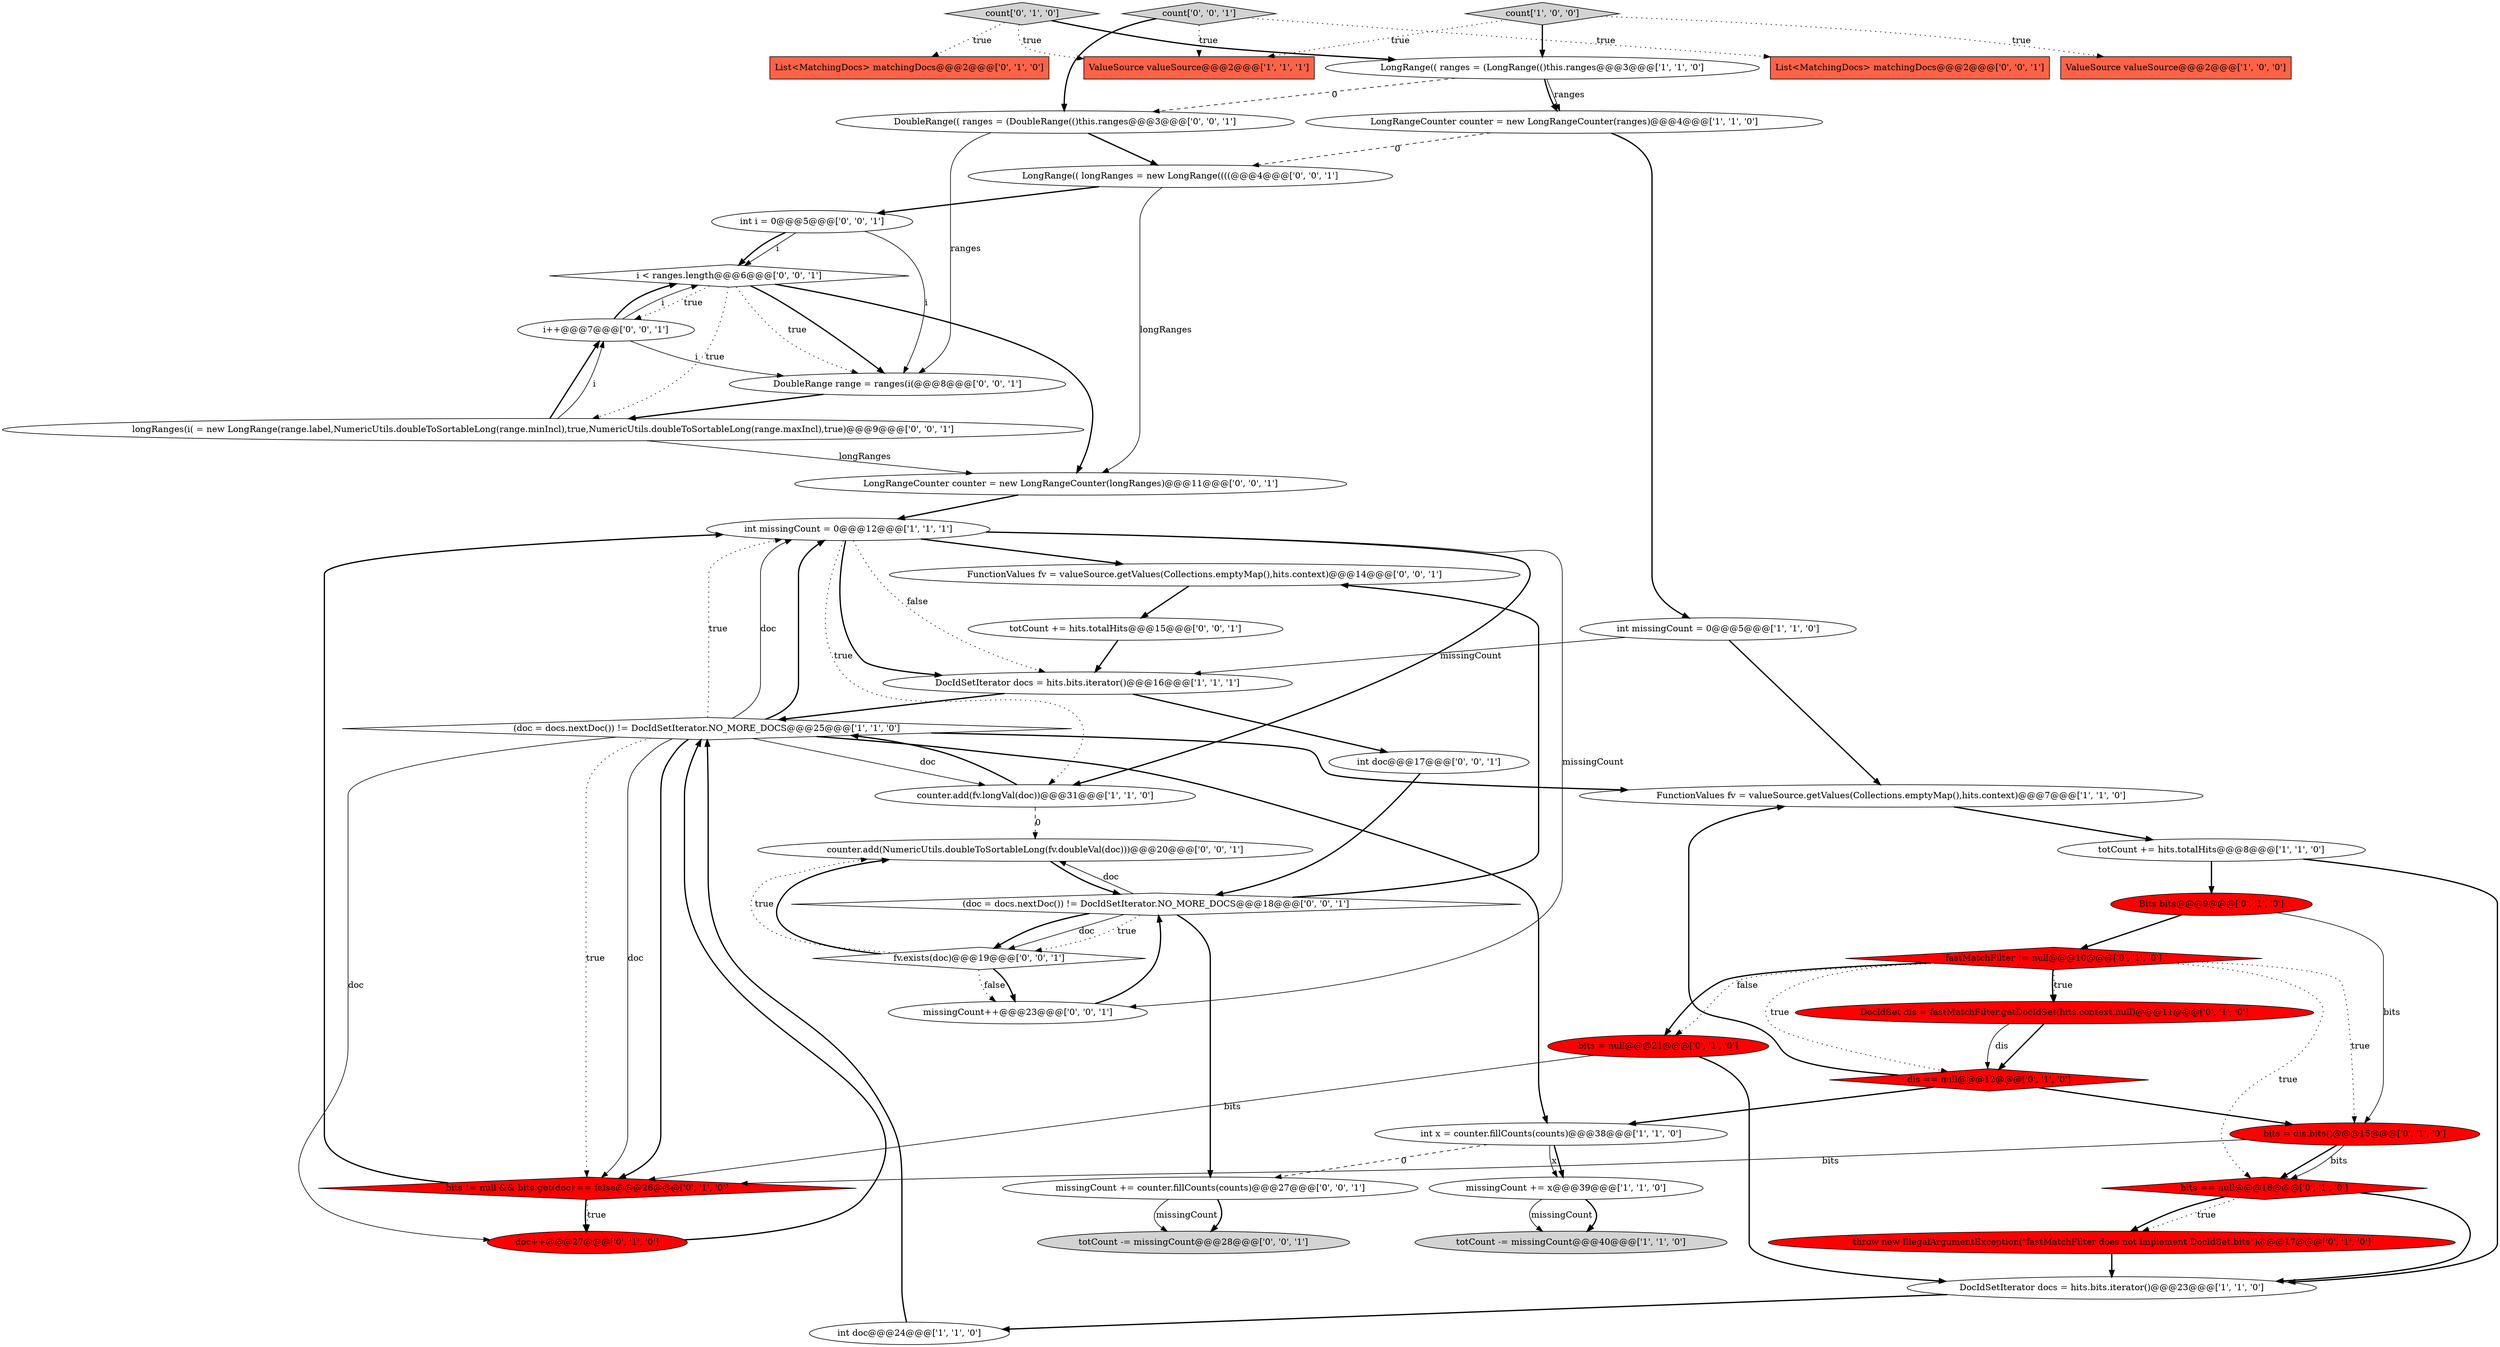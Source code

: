 digraph {
19 [style = filled, label = "count['0', '1', '0']", fillcolor = lightgray, shape = diamond image = "AAA0AAABBB2BBB"];
41 [style = filled, label = "totCount -= missingCount@@@28@@@['0', '0', '1']", fillcolor = lightgray, shape = ellipse image = "AAA0AAABBB3BBB"];
38 [style = filled, label = "LongRange(( longRanges = new LongRange((((@@@4@@@['0', '0', '1']", fillcolor = white, shape = ellipse image = "AAA0AAABBB3BBB"];
40 [style = filled, label = "FunctionValues fv = valueSource.getValues(Collections.emptyMap(),hits.context)@@@14@@@['0', '0', '1']", fillcolor = white, shape = ellipse image = "AAA0AAABBB3BBB"];
0 [style = filled, label = "(doc = docs.nextDoc()) != DocIdSetIterator.NO_MORE_DOCS@@@25@@@['1', '1', '0']", fillcolor = white, shape = diamond image = "AAA0AAABBB1BBB"];
10 [style = filled, label = "ValueSource valueSource@@@2@@@['1', '1', '1']", fillcolor = tomato, shape = box image = "AAA0AAABBB1BBB"];
3 [style = filled, label = "totCount += hits.totalHits@@@8@@@['1', '1', '0']", fillcolor = white, shape = ellipse image = "AAA0AAABBB1BBB"];
24 [style = filled, label = "bits = dis.bits()@@@15@@@['0', '1', '0']", fillcolor = red, shape = ellipse image = "AAA1AAABBB2BBB"];
1 [style = filled, label = "int missingCount = 0@@@12@@@['1', '1', '1']", fillcolor = white, shape = ellipse image = "AAA0AAABBB1BBB"];
16 [style = filled, label = "totCount -= missingCount@@@40@@@['1', '1', '0']", fillcolor = lightgray, shape = ellipse image = "AAA0AAABBB1BBB"];
18 [style = filled, label = "throw new IllegalArgumentException(\"fastMatchFilter does not implement DocIdSet.bits\")@@@17@@@['0', '1', '0']", fillcolor = red, shape = ellipse image = "AAA1AAABBB2BBB"];
22 [style = filled, label = "DocIdSet dis = fastMatchFilter.getDocIdSet(hits.context,null)@@@11@@@['0', '1', '0']", fillcolor = red, shape = ellipse image = "AAA1AAABBB2BBB"];
27 [style = filled, label = "dis == null@@@12@@@['0', '1', '0']", fillcolor = red, shape = diamond image = "AAA1AAABBB2BBB"];
44 [style = filled, label = "LongRangeCounter counter = new LongRangeCounter(longRanges)@@@11@@@['0', '0', '1']", fillcolor = white, shape = ellipse image = "AAA0AAABBB3BBB"];
31 [style = filled, label = "counter.add(NumericUtils.doubleToSortableLong(fv.doubleVal(doc)))@@@20@@@['0', '0', '1']", fillcolor = white, shape = ellipse image = "AAA0AAABBB3BBB"];
23 [style = filled, label = "Bits bits@@@9@@@['0', '1', '0']", fillcolor = red, shape = ellipse image = "AAA1AAABBB2BBB"];
11 [style = filled, label = "missingCount += x@@@39@@@['1', '1', '0']", fillcolor = white, shape = ellipse image = "AAA0AAABBB1BBB"];
32 [style = filled, label = "List<MatchingDocs> matchingDocs@@@2@@@['0', '0', '1']", fillcolor = tomato, shape = box image = "AAA0AAABBB3BBB"];
12 [style = filled, label = "DocIdSetIterator docs = hits.bits.iterator()@@@23@@@['1', '1', '0']", fillcolor = white, shape = ellipse image = "AAA0AAABBB1BBB"];
33 [style = filled, label = "i++@@@7@@@['0', '0', '1']", fillcolor = white, shape = ellipse image = "AAA0AAABBB3BBB"];
2 [style = filled, label = "DocIdSetIterator docs = hits.bits.iterator()@@@16@@@['1', '1', '1']", fillcolor = white, shape = ellipse image = "AAA0AAABBB1BBB"];
46 [style = filled, label = "int i = 0@@@5@@@['0', '0', '1']", fillcolor = white, shape = ellipse image = "AAA0AAABBB3BBB"];
26 [style = filled, label = "bits != null && bits.get(doc) == false@@@26@@@['0', '1', '0']", fillcolor = red, shape = diamond image = "AAA1AAABBB2BBB"];
34 [style = filled, label = "int doc@@@17@@@['0', '0', '1']", fillcolor = white, shape = ellipse image = "AAA0AAABBB3BBB"];
47 [style = filled, label = "missingCount++@@@23@@@['0', '0', '1']", fillcolor = white, shape = ellipse image = "AAA0AAABBB3BBB"];
13 [style = filled, label = "LongRange(( ranges = (LongRange(()this.ranges@@@3@@@['1', '1', '0']", fillcolor = white, shape = ellipse image = "AAA0AAABBB1BBB"];
30 [style = filled, label = "DoubleRange(( ranges = (DoubleRange(()this.ranges@@@3@@@['0', '0', '1']", fillcolor = white, shape = ellipse image = "AAA0AAABBB3BBB"];
8 [style = filled, label = "FunctionValues fv = valueSource.getValues(Collections.emptyMap(),hits.context)@@@7@@@['1', '1', '0']", fillcolor = white, shape = ellipse image = "AAA0AAABBB1BBB"];
9 [style = filled, label = "count['1', '0', '0']", fillcolor = lightgray, shape = diamond image = "AAA0AAABBB1BBB"];
36 [style = filled, label = "(doc = docs.nextDoc()) != DocIdSetIterator.NO_MORE_DOCS@@@18@@@['0', '0', '1']", fillcolor = white, shape = diamond image = "AAA0AAABBB3BBB"];
35 [style = filled, label = "fv.exists(doc)@@@19@@@['0', '0', '1']", fillcolor = white, shape = diamond image = "AAA0AAABBB3BBB"];
37 [style = filled, label = "totCount += hits.totalHits@@@15@@@['0', '0', '1']", fillcolor = white, shape = ellipse image = "AAA0AAABBB3BBB"];
29 [style = filled, label = "i < ranges.length@@@6@@@['0', '0', '1']", fillcolor = white, shape = diamond image = "AAA0AAABBB3BBB"];
4 [style = filled, label = "ValueSource valueSource@@@2@@@['1', '0', '0']", fillcolor = tomato, shape = box image = "AAA0AAABBB1BBB"];
25 [style = filled, label = "fastMatchFilter != null@@@10@@@['0', '1', '0']", fillcolor = red, shape = diamond image = "AAA1AAABBB2BBB"];
15 [style = filled, label = "int x = counter.fillCounts(counts)@@@38@@@['1', '1', '0']", fillcolor = white, shape = ellipse image = "AAA0AAABBB1BBB"];
7 [style = filled, label = "int missingCount = 0@@@5@@@['1', '1', '0']", fillcolor = white, shape = ellipse image = "AAA0AAABBB1BBB"];
43 [style = filled, label = "longRanges(i( = new LongRange(range.label,NumericUtils.doubleToSortableLong(range.minIncl),true,NumericUtils.doubleToSortableLong(range.maxIncl),true)@@@9@@@['0', '0', '1']", fillcolor = white, shape = ellipse image = "AAA0AAABBB3BBB"];
28 [style = filled, label = "bits == null@@@16@@@['0', '1', '0']", fillcolor = red, shape = diamond image = "AAA1AAABBB2BBB"];
20 [style = filled, label = "List<MatchingDocs> matchingDocs@@@2@@@['0', '1', '0']", fillcolor = tomato, shape = box image = "AAA0AAABBB2BBB"];
17 [style = filled, label = "bits = null@@@21@@@['0', '1', '0']", fillcolor = red, shape = ellipse image = "AAA1AAABBB2BBB"];
39 [style = filled, label = "count['0', '0', '1']", fillcolor = lightgray, shape = diamond image = "AAA0AAABBB3BBB"];
5 [style = filled, label = "LongRangeCounter counter = new LongRangeCounter(ranges)@@@4@@@['1', '1', '0']", fillcolor = white, shape = ellipse image = "AAA0AAABBB1BBB"];
45 [style = filled, label = "DoubleRange range = ranges(i(@@@8@@@['0', '0', '1']", fillcolor = white, shape = ellipse image = "AAA0AAABBB3BBB"];
14 [style = filled, label = "counter.add(fv.longVal(doc))@@@31@@@['1', '1', '0']", fillcolor = white, shape = ellipse image = "AAA0AAABBB1BBB"];
21 [style = filled, label = "doc++@@@27@@@['0', '1', '0']", fillcolor = red, shape = ellipse image = "AAA1AAABBB2BBB"];
6 [style = filled, label = "int doc@@@24@@@['1', '1', '0']", fillcolor = white, shape = ellipse image = "AAA0AAABBB1BBB"];
42 [style = filled, label = "missingCount += counter.fillCounts(counts)@@@27@@@['0', '0', '1']", fillcolor = white, shape = ellipse image = "AAA0AAABBB3BBB"];
19->10 [style = dotted, label="true"];
29->43 [style = dotted, label="true"];
42->41 [style = bold, label=""];
25->22 [style = bold, label=""];
36->31 [style = solid, label="doc"];
25->28 [style = dotted, label="true"];
30->45 [style = solid, label="ranges"];
7->8 [style = bold, label=""];
0->15 [style = bold, label=""];
27->15 [style = bold, label=""];
29->45 [style = bold, label=""];
15->11 [style = bold, label=""];
45->43 [style = bold, label=""];
28->18 [style = dotted, label="true"];
0->8 [style = bold, label=""];
29->44 [style = bold, label=""];
44->1 [style = bold, label=""];
46->45 [style = solid, label="i"];
40->37 [style = bold, label=""];
1->47 [style = solid, label="missingCount"];
11->16 [style = bold, label=""];
24->28 [style = bold, label=""];
35->31 [style = bold, label=""];
23->25 [style = bold, label=""];
28->18 [style = bold, label=""];
46->29 [style = solid, label="i"];
21->0 [style = bold, label=""];
26->1 [style = bold, label=""];
2->34 [style = bold, label=""];
11->16 [style = solid, label="missingCount"];
18->12 [style = bold, label=""];
35->47 [style = dotted, label="false"];
33->29 [style = bold, label=""];
42->41 [style = solid, label="missingCount"];
15->11 [style = solid, label="x"];
17->26 [style = solid, label="bits"];
3->23 [style = bold, label=""];
0->1 [style = solid, label="doc"];
38->44 [style = solid, label="longRanges"];
19->13 [style = bold, label=""];
34->36 [style = bold, label=""];
13->5 [style = bold, label=""];
43->33 [style = bold, label=""];
9->4 [style = dotted, label="true"];
5->7 [style = bold, label=""];
38->46 [style = bold, label=""];
39->10 [style = dotted, label="true"];
5->38 [style = dashed, label="0"];
36->35 [style = bold, label=""];
0->26 [style = dotted, label="true"];
9->10 [style = dotted, label="true"];
33->45 [style = solid, label="i"];
0->26 [style = solid, label="doc"];
27->8 [style = bold, label=""];
47->36 [style = bold, label=""];
36->42 [style = bold, label=""];
14->31 [style = dashed, label="0"];
36->40 [style = bold, label=""];
24->26 [style = solid, label="bits"];
8->3 [style = bold, label=""];
31->36 [style = bold, label=""];
25->24 [style = dotted, label="true"];
3->12 [style = bold, label=""];
28->12 [style = bold, label=""];
35->31 [style = dotted, label="true"];
25->17 [style = bold, label=""];
46->29 [style = bold, label=""];
26->21 [style = bold, label=""];
2->0 [style = bold, label=""];
17->12 [style = bold, label=""];
23->24 [style = solid, label="bits"];
13->5 [style = solid, label="ranges"];
0->1 [style = bold, label=""];
24->28 [style = solid, label="bits"];
27->24 [style = bold, label=""];
1->2 [style = bold, label=""];
37->2 [style = bold, label=""];
0->1 [style = dotted, label="true"];
0->21 [style = solid, label="doc"];
30->38 [style = bold, label=""];
0->26 [style = bold, label=""];
7->2 [style = solid, label="missingCount"];
1->40 [style = bold, label=""];
19->20 [style = dotted, label="true"];
43->44 [style = solid, label="longRanges"];
6->0 [style = bold, label=""];
1->14 [style = dotted, label="true"];
12->6 [style = bold, label=""];
0->14 [style = solid, label="doc"];
1->2 [style = dotted, label="false"];
15->42 [style = dashed, label="0"];
39->30 [style = bold, label=""];
36->35 [style = solid, label="doc"];
25->17 [style = dotted, label="false"];
29->45 [style = dotted, label="true"];
14->0 [style = bold, label=""];
22->27 [style = bold, label=""];
39->32 [style = dotted, label="true"];
26->21 [style = dotted, label="true"];
33->29 [style = solid, label="i"];
25->22 [style = dotted, label="true"];
35->47 [style = bold, label=""];
1->14 [style = bold, label=""];
29->33 [style = dotted, label="true"];
43->33 [style = solid, label="i"];
36->35 [style = dotted, label="true"];
25->27 [style = dotted, label="true"];
13->30 [style = dashed, label="0"];
22->27 [style = solid, label="dis"];
9->13 [style = bold, label=""];
}
